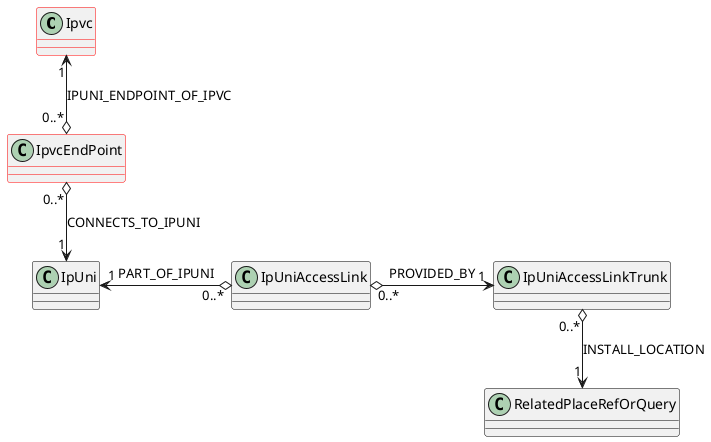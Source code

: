 @startuml

skinparam {
    ' ClassBackgroundColor White
    ClassBorderColor<<INV>>  Black
    ClassBorderColor Red
    
}
hide  <<INV>> stereotype

class Ipvc {
}
class IpvcEndPoint {}

Ipvc "1" <-d-o "0..*" IpvcEndPoint : IPUNI_ENDPOINT_OF_IPVC


class IpUni <<INV>> {

}
IpvcEndPoint "0..*" o-d-> "1" IpUni : CONNECTS_TO_IPUNI



class IpUniAccessLink <<INV>> {

}
IpUniAccessLink "0..*" o-l-> "1" IpUni : PART_OF_IPUNI

class IpUniAccessLinkTrunk <<INV>> {

}
  IpUniAccessLink "0..*" o-r-> "1" IpUniAccessLinkTrunk : PROVIDED_BY

class RelatedPlaceRefOrQuery <<INV>> {

}

IpUniAccessLinkTrunk "0..*" o-d-> "1" RelatedPlaceRefOrQuery : INSTALL_LOCATION


@enduml